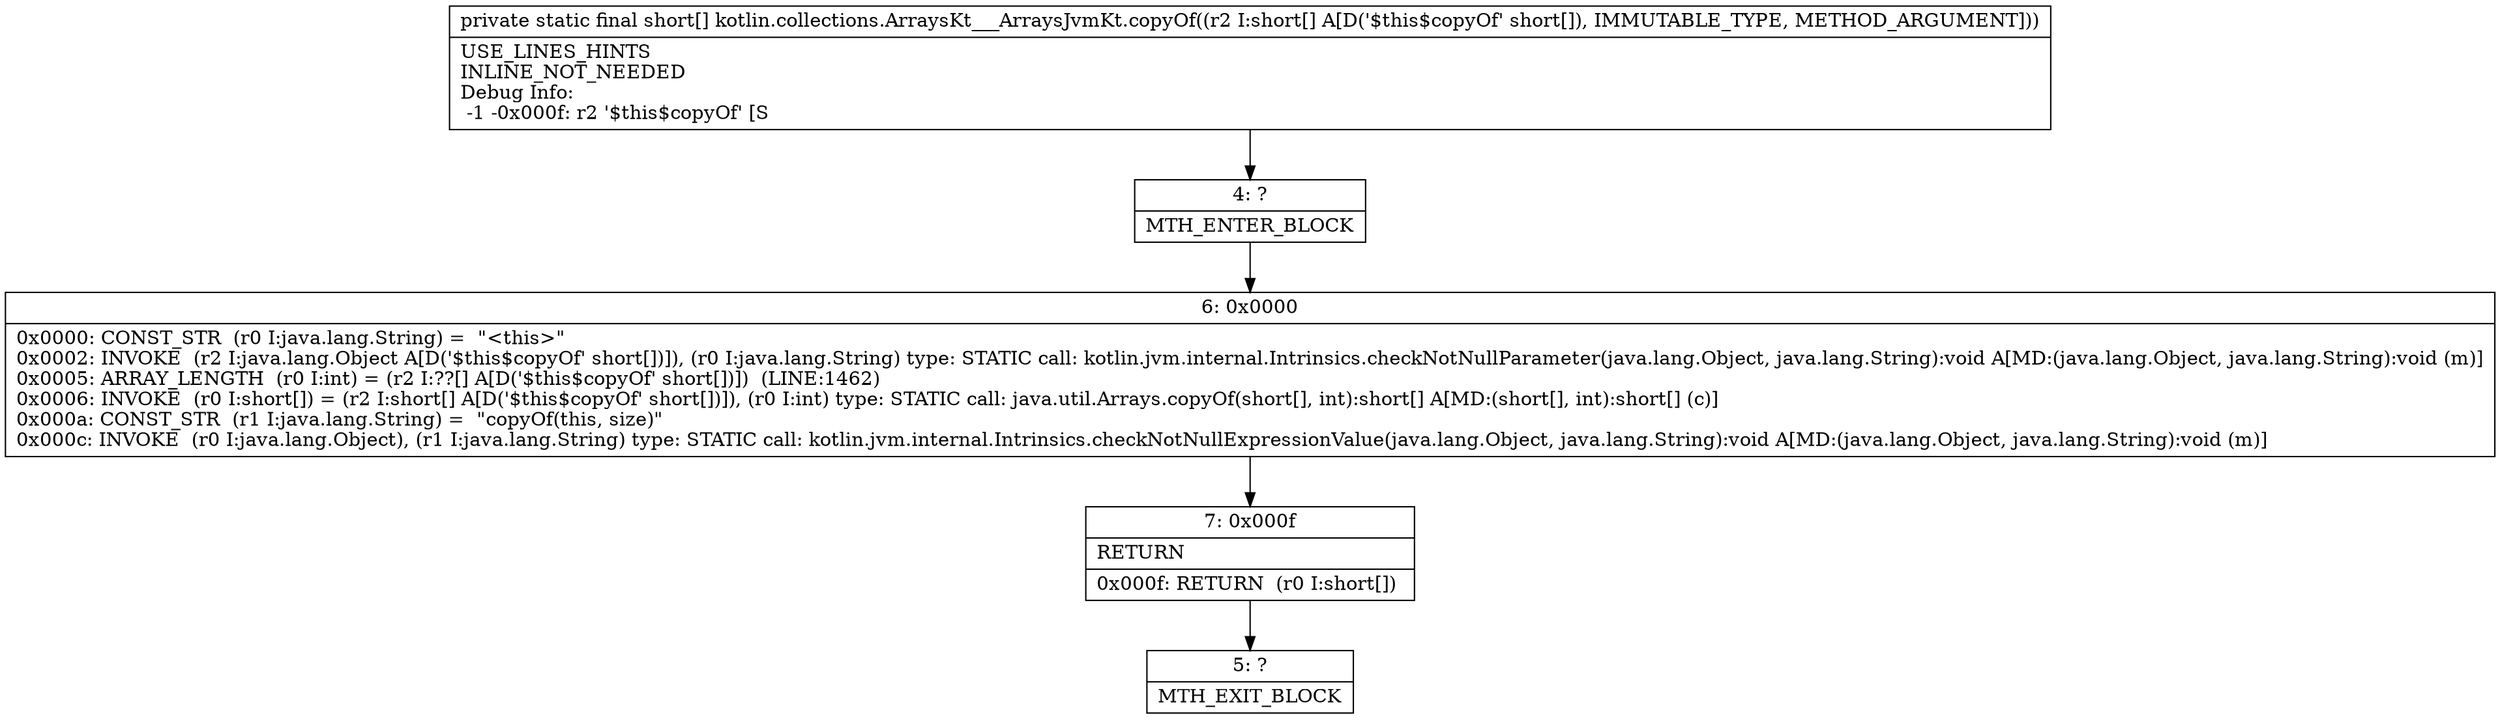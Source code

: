 digraph "CFG forkotlin.collections.ArraysKt___ArraysJvmKt.copyOf([S)[S" {
Node_4 [shape=record,label="{4\:\ ?|MTH_ENTER_BLOCK\l}"];
Node_6 [shape=record,label="{6\:\ 0x0000|0x0000: CONST_STR  (r0 I:java.lang.String) =  \"\<this\>\" \l0x0002: INVOKE  (r2 I:java.lang.Object A[D('$this$copyOf' short[])]), (r0 I:java.lang.String) type: STATIC call: kotlin.jvm.internal.Intrinsics.checkNotNullParameter(java.lang.Object, java.lang.String):void A[MD:(java.lang.Object, java.lang.String):void (m)]\l0x0005: ARRAY_LENGTH  (r0 I:int) = (r2 I:??[] A[D('$this$copyOf' short[])])  (LINE:1462)\l0x0006: INVOKE  (r0 I:short[]) = (r2 I:short[] A[D('$this$copyOf' short[])]), (r0 I:int) type: STATIC call: java.util.Arrays.copyOf(short[], int):short[] A[MD:(short[], int):short[] (c)]\l0x000a: CONST_STR  (r1 I:java.lang.String) =  \"copyOf(this, size)\" \l0x000c: INVOKE  (r0 I:java.lang.Object), (r1 I:java.lang.String) type: STATIC call: kotlin.jvm.internal.Intrinsics.checkNotNullExpressionValue(java.lang.Object, java.lang.String):void A[MD:(java.lang.Object, java.lang.String):void (m)]\l}"];
Node_7 [shape=record,label="{7\:\ 0x000f|RETURN\l|0x000f: RETURN  (r0 I:short[]) \l}"];
Node_5 [shape=record,label="{5\:\ ?|MTH_EXIT_BLOCK\l}"];
MethodNode[shape=record,label="{private static final short[] kotlin.collections.ArraysKt___ArraysJvmKt.copyOf((r2 I:short[] A[D('$this$copyOf' short[]), IMMUTABLE_TYPE, METHOD_ARGUMENT]))  | USE_LINES_HINTS\lINLINE_NOT_NEEDED\lDebug Info:\l  \-1 \-0x000f: r2 '$this$copyOf' [S\l}"];
MethodNode -> Node_4;Node_4 -> Node_6;
Node_6 -> Node_7;
Node_7 -> Node_5;
}

